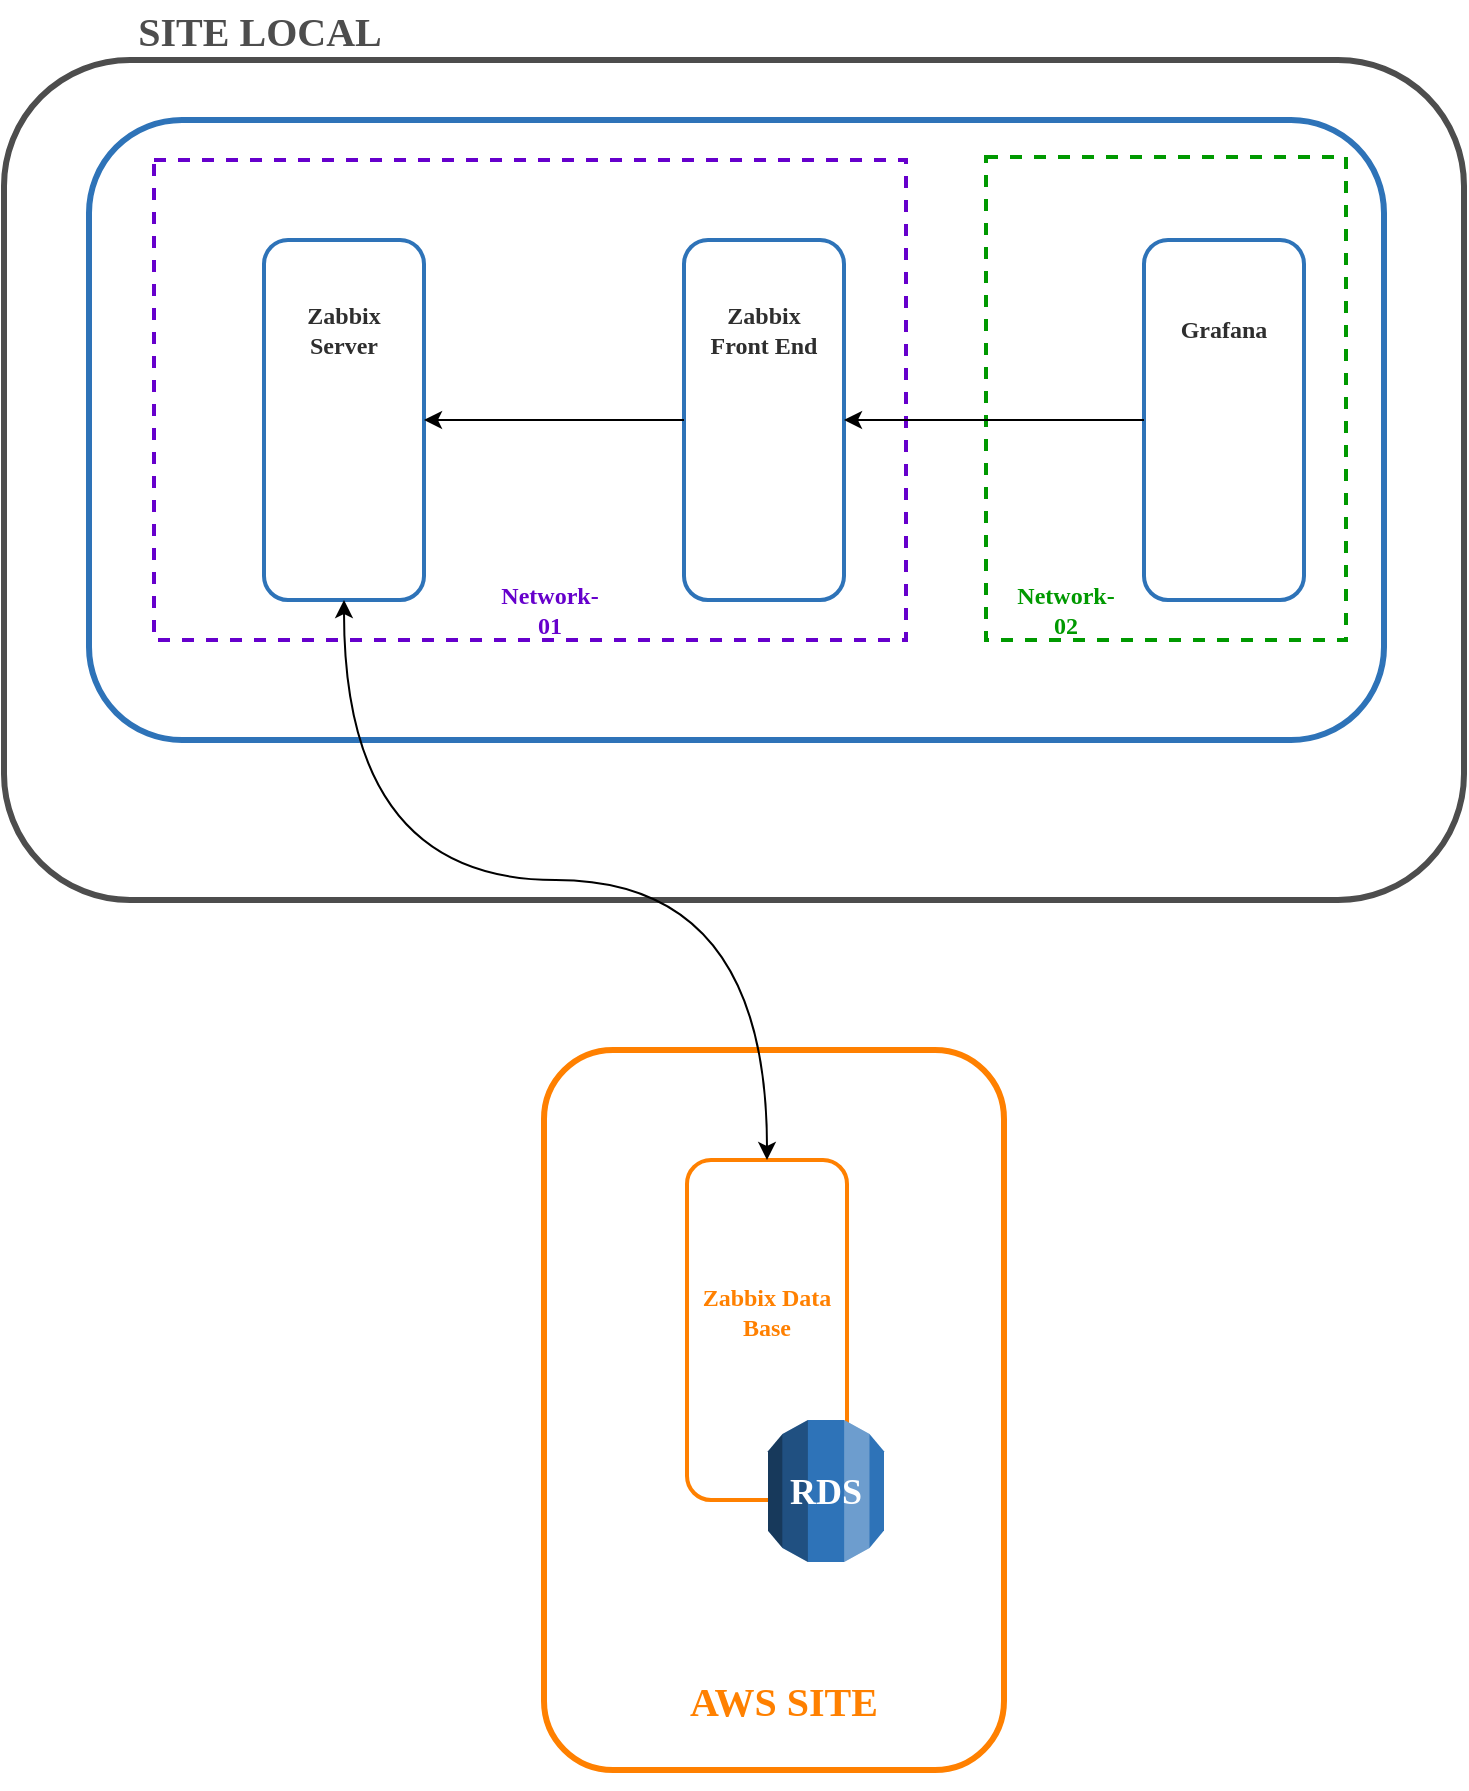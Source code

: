 <mxfile version="21.6.8" type="github">
  <diagram name="Página-1" id="HObaGmJfU6cW_uGDjIfL">
    <mxGraphModel dx="1434" dy="778" grid="1" gridSize="10" guides="1" tooltips="1" connect="1" arrows="1" fold="1" page="1" pageScale="1" pageWidth="827" pageHeight="1169" math="0" shadow="0">
      <root>
        <mxCell id="0" />
        <mxCell id="1" parent="0" />
        <mxCell id="i-EBkG4W8lG_7rL8BpoN-42" value="" style="rounded=1;whiteSpace=wrap;html=1;strokeColor=#2E73B8;fillColor=none;strokeWidth=3;gradientColor=#FFFFFF;" parent="1" vertex="1">
          <mxGeometry x="91.5" y="120" width="647.5" height="310" as="geometry" />
        </mxCell>
        <mxCell id="i-EBkG4W8lG_7rL8BpoN-4" value="" style="rounded=1;whiteSpace=wrap;html=1;fillColor=none;strokeWidth=3;strokeColor=#4D4D4D;" parent="1" vertex="1">
          <mxGeometry x="49" y="90" width="730" height="420" as="geometry" />
        </mxCell>
        <mxCell id="i-EBkG4W8lG_7rL8BpoN-59" value="" style="rounded=0;whiteSpace=wrap;html=1;strokeColor=#009900;dashed=1;fillColor=none;strokeWidth=2;" parent="1" vertex="1">
          <mxGeometry x="540" y="138.5" width="180" height="241.5" as="geometry" />
        </mxCell>
        <mxCell id="i-EBkG4W8lG_7rL8BpoN-58" value="" style="rounded=0;whiteSpace=wrap;html=1;strokeColor=#6600CC;dashed=1;fillColor=none;strokeWidth=2;" parent="1" vertex="1">
          <mxGeometry x="124" y="140" width="376" height="240" as="geometry" />
        </mxCell>
        <mxCell id="i-EBkG4W8lG_7rL8BpoN-25" value="" style="rounded=1;whiteSpace=wrap;html=1;strokeColor=#FF8000;fillColor=none;strokeWidth=3;" parent="1" vertex="1">
          <mxGeometry x="319" y="585" width="230" height="360" as="geometry" />
        </mxCell>
        <mxCell id="i-EBkG4W8lG_7rL8BpoN-53" value="" style="group" parent="1" vertex="1" connectable="0">
          <mxGeometry x="390" y="640" width="81" height="170" as="geometry" />
        </mxCell>
        <mxCell id="i-EBkG4W8lG_7rL8BpoN-18" value="" style="rounded=1;whiteSpace=wrap;html=1;fillColor=none;strokeWidth=2;strokeColor=#FF8000;" parent="i-EBkG4W8lG_7rL8BpoN-53" vertex="1">
          <mxGeometry x="0.5" width="80" height="170" as="geometry" />
        </mxCell>
        <mxCell id="i-EBkG4W8lG_7rL8BpoN-19" value="&lt;b&gt;&lt;font color=&quot;#ff8000&quot; face=&quot;Rubik&quot;&gt;Zabbix Data Base&lt;br&gt;&lt;/font&gt;&lt;/b&gt;" style="text;html=1;strokeColor=none;fillColor=none;align=center;verticalAlign=middle;whiteSpace=wrap;rounded=0;" parent="i-EBkG4W8lG_7rL8BpoN-53" vertex="1">
          <mxGeometry y="61" width="81" height="30" as="geometry" />
        </mxCell>
        <mxCell id="i-EBkG4W8lG_7rL8BpoN-27" value="" style="shape=image;verticalLabelPosition=bottom;labelBackgroundColor=default;verticalAlign=top;aspect=fixed;imageAspect=0;image=https://cdn.icon-icons.com/icons2/2407/PNG/512/aws_icon_146074.png;" parent="1" vertex="1">
          <mxGeometry x="281.5" y="874.5" width="80" height="80" as="geometry" />
        </mxCell>
        <mxCell id="i-EBkG4W8lG_7rL8BpoN-30" value="&lt;font style=&quot;font-size: 20px;&quot; color=&quot;#ff8000&quot; face=&quot;Rubik&quot;&gt;&lt;b&gt;AWS SITE&lt;br&gt;&lt;/b&gt;&lt;/font&gt;" style="text;html=1;strokeColor=none;fillColor=none;align=center;verticalAlign=middle;whiteSpace=wrap;rounded=0;" parent="1" vertex="1">
          <mxGeometry x="354" y="894.5" width="170" height="30" as="geometry" />
        </mxCell>
        <mxCell id="i-EBkG4W8lG_7rL8BpoN-31" value="&lt;font color=&quot;#4d4d4d&quot; face=&quot;Rubik&quot;&gt;&lt;b style=&quot;font-size: 20px;&quot;&gt;SITE LOCAL&lt;br&gt;&lt;/b&gt;&lt;/font&gt;" style="text;html=1;strokeColor=none;fillColor=none;align=center;verticalAlign=middle;whiteSpace=wrap;rounded=0;" parent="1" vertex="1">
          <mxGeometry x="91.5" y="60" width="170" height="30" as="geometry" />
        </mxCell>
        <mxCell id="i-EBkG4W8lG_7rL8BpoN-44" value="" style="group" parent="1" vertex="1" connectable="0">
          <mxGeometry x="589" y="143" width="131" height="337" as="geometry" />
        </mxCell>
        <mxCell id="i-EBkG4W8lG_7rL8BpoN-34" value="" style="rounded=1;whiteSpace=wrap;html=1;fillColor=none;strokeWidth=2;strokeColor=#2E73B8;" parent="i-EBkG4W8lG_7rL8BpoN-44" vertex="1">
          <mxGeometry x="30" y="37" width="80" height="180" as="geometry" />
        </mxCell>
        <mxCell id="i-EBkG4W8lG_7rL8BpoN-35" value="&lt;font color=&quot;#2e2e2e&quot; face=&quot;Rubik&quot;&gt;&lt;b&gt;Grafana&lt;/b&gt;&lt;/font&gt;" style="text;html=1;strokeColor=none;fillColor=none;align=center;verticalAlign=middle;whiteSpace=wrap;rounded=0;" parent="i-EBkG4W8lG_7rL8BpoN-44" vertex="1">
          <mxGeometry x="40" y="67" width="60" height="30" as="geometry" />
        </mxCell>
        <mxCell id="i-EBkG4W8lG_7rL8BpoN-38" value="" style="shape=image;verticalLabelPosition=bottom;labelBackgroundColor=default;verticalAlign=top;aspect=fixed;imageAspect=0;image=https://docs.checkmk.com/latest/images/grafana_logo.png;" parent="i-EBkG4W8lG_7rL8BpoN-44" vertex="1">
          <mxGeometry width="67" height="67" as="geometry" />
        </mxCell>
        <mxCell id="i-EBkG4W8lG_7rL8BpoN-61" value="&lt;div&gt;&lt;font color=&quot;#009900&quot; face=&quot;Rubik&quot;&gt;&lt;b&gt;Network-02&lt;/b&gt;&lt;/font&gt;&lt;/div&gt;" style="text;html=1;strokeColor=none;fillColor=none;align=center;verticalAlign=middle;whiteSpace=wrap;rounded=0;" parent="i-EBkG4W8lG_7rL8BpoN-44" vertex="1">
          <mxGeometry x="-39" y="207" width="60" height="30" as="geometry" />
        </mxCell>
        <mxCell id="i-EBkG4W8lG_7rL8BpoN-45" value="" style="group" parent="1" vertex="1" connectable="0">
          <mxGeometry x="359" y="150" width="110" height="210" as="geometry" />
        </mxCell>
        <mxCell id="i-EBkG4W8lG_7rL8BpoN-6" value="" style="rounded=1;whiteSpace=wrap;html=1;fillColor=none;strokeWidth=2;strokeColor=#2E73B8;" parent="i-EBkG4W8lG_7rL8BpoN-45" vertex="1">
          <mxGeometry x="30" y="30" width="80" height="180" as="geometry" />
        </mxCell>
        <mxCell id="i-EBkG4W8lG_7rL8BpoN-7" value="&lt;font color=&quot;#2e2e2e&quot;&gt;&lt;b&gt;&lt;font face=&quot;Rubik&quot;&gt;Zabbix Front End&lt;br&gt;&lt;/font&gt;&lt;/b&gt;&lt;/font&gt;" style="text;html=1;strokeColor=none;fillColor=none;align=center;verticalAlign=middle;whiteSpace=wrap;rounded=0;" parent="i-EBkG4W8lG_7rL8BpoN-45" vertex="1">
          <mxGeometry x="40" y="60" width="60" height="30" as="geometry" />
        </mxCell>
        <mxCell id="i-EBkG4W8lG_7rL8BpoN-8" value="" style="shape=image;verticalLabelPosition=bottom;labelBackgroundColor=default;verticalAlign=top;aspect=fixed;imageAspect=0;image=https://cdn.icon-icons.com/icons2/2699/PNG/512/zabbix_logo_icon_167937.png;" parent="i-EBkG4W8lG_7rL8BpoN-45" vertex="1">
          <mxGeometry width="53" height="53" as="geometry" />
        </mxCell>
        <mxCell id="i-EBkG4W8lG_7rL8BpoN-41" value="" style="shape=image;verticalLabelPosition=bottom;labelBackgroundColor=default;verticalAlign=top;aspect=fixed;imageAspect=0;image=https://cdn-icons-png.flaticon.com/512/919/919853.png;" parent="1" vertex="1">
          <mxGeometry x="70" y="380" width="70" height="70" as="geometry" />
        </mxCell>
        <mxCell id="i-EBkG4W8lG_7rL8BpoN-50" value="" style="group" parent="1" vertex="1" connectable="0">
          <mxGeometry x="430" y="770" width="60" height="71" as="geometry" />
        </mxCell>
        <mxCell id="i-EBkG4W8lG_7rL8BpoN-20" value="" style="outlineConnect=0;dashed=0;verticalLabelPosition=bottom;verticalAlign=top;align=center;html=1;shape=mxgraph.aws3.rds;fillColor=#2E73B8;gradientColor=none;" parent="i-EBkG4W8lG_7rL8BpoN-50" vertex="1">
          <mxGeometry x="1" width="58" height="71" as="geometry" />
        </mxCell>
        <mxCell id="i-EBkG4W8lG_7rL8BpoN-21" value="&lt;font size=&quot;1&quot; color=&quot;#ffffff&quot; face=&quot;Rubik&quot;&gt;&lt;b style=&quot;font-size: 18px;&quot;&gt;RDS&lt;/b&gt;&lt;/font&gt;" style="text;html=1;strokeColor=none;fillColor=none;align=center;verticalAlign=middle;whiteSpace=wrap;rounded=0;" parent="i-EBkG4W8lG_7rL8BpoN-50" vertex="1">
          <mxGeometry y="20.5" width="60" height="30" as="geometry" />
        </mxCell>
        <mxCell id="i-EBkG4W8lG_7rL8BpoN-46" value="" style="group" parent="1" vertex="1" connectable="0">
          <mxGeometry x="149" y="150" width="110" height="210" as="geometry" />
        </mxCell>
        <mxCell id="i-EBkG4W8lG_7rL8BpoN-1" value="" style="rounded=1;whiteSpace=wrap;html=1;fillColor=none;strokeWidth=2;strokeColor=#2E73B8;" parent="i-EBkG4W8lG_7rL8BpoN-46" vertex="1">
          <mxGeometry x="30" y="30" width="80" height="180" as="geometry" />
        </mxCell>
        <mxCell id="i-EBkG4W8lG_7rL8BpoN-2" value="&lt;font color=&quot;#2e2e2e&quot;&gt;&lt;b&gt;&lt;font face=&quot;Rubik&quot;&gt;Zabbix Server&lt;br&gt;&lt;/font&gt;&lt;/b&gt;&lt;/font&gt;" style="text;html=1;strokeColor=none;fillColor=none;align=center;verticalAlign=middle;whiteSpace=wrap;rounded=0;" parent="i-EBkG4W8lG_7rL8BpoN-46" vertex="1">
          <mxGeometry x="40" y="60" width="60" height="30" as="geometry" />
        </mxCell>
        <mxCell id="i-EBkG4W8lG_7rL8BpoN-5" value="" style="shape=image;verticalLabelPosition=bottom;labelBackgroundColor=default;verticalAlign=top;aspect=fixed;imageAspect=0;image=https://cdn.icon-icons.com/icons2/2699/PNG/512/zabbix_logo_icon_167937.png;" parent="i-EBkG4W8lG_7rL8BpoN-46" vertex="1">
          <mxGeometry width="53" height="53" as="geometry" />
        </mxCell>
        <mxCell id="i-EBkG4W8lG_7rL8BpoN-55" style="edgeStyle=orthogonalEdgeStyle;rounded=0;orthogonalLoop=1;jettySize=auto;html=1;exitX=0.5;exitY=1;exitDx=0;exitDy=0;curved=1;startArrow=classic;startFill=1;" parent="1" source="i-EBkG4W8lG_7rL8BpoN-1" target="i-EBkG4W8lG_7rL8BpoN-18" edge="1">
          <mxGeometry relative="1" as="geometry" />
        </mxCell>
        <mxCell id="i-EBkG4W8lG_7rL8BpoN-56" style="edgeStyle=orthogonalEdgeStyle;rounded=0;orthogonalLoop=1;jettySize=auto;html=1;" parent="1" source="i-EBkG4W8lG_7rL8BpoN-6" target="i-EBkG4W8lG_7rL8BpoN-1" edge="1">
          <mxGeometry relative="1" as="geometry" />
        </mxCell>
        <mxCell id="i-EBkG4W8lG_7rL8BpoN-57" style="edgeStyle=orthogonalEdgeStyle;rounded=0;orthogonalLoop=1;jettySize=auto;html=1;entryX=1;entryY=0.5;entryDx=0;entryDy=0;" parent="1" source="i-EBkG4W8lG_7rL8BpoN-34" target="i-EBkG4W8lG_7rL8BpoN-6" edge="1">
          <mxGeometry relative="1" as="geometry" />
        </mxCell>
        <mxCell id="i-EBkG4W8lG_7rL8BpoN-60" value="&lt;font color=&quot;#6600cc&quot; face=&quot;Rubik&quot;&gt;&lt;b&gt;Network-01&lt;/b&gt;&lt;/font&gt;" style="text;html=1;strokeColor=none;fillColor=none;align=center;verticalAlign=middle;whiteSpace=wrap;rounded=0;" parent="1" vertex="1">
          <mxGeometry x="291.5" y="350" width="60" height="30" as="geometry" />
        </mxCell>
      </root>
    </mxGraphModel>
  </diagram>
</mxfile>

